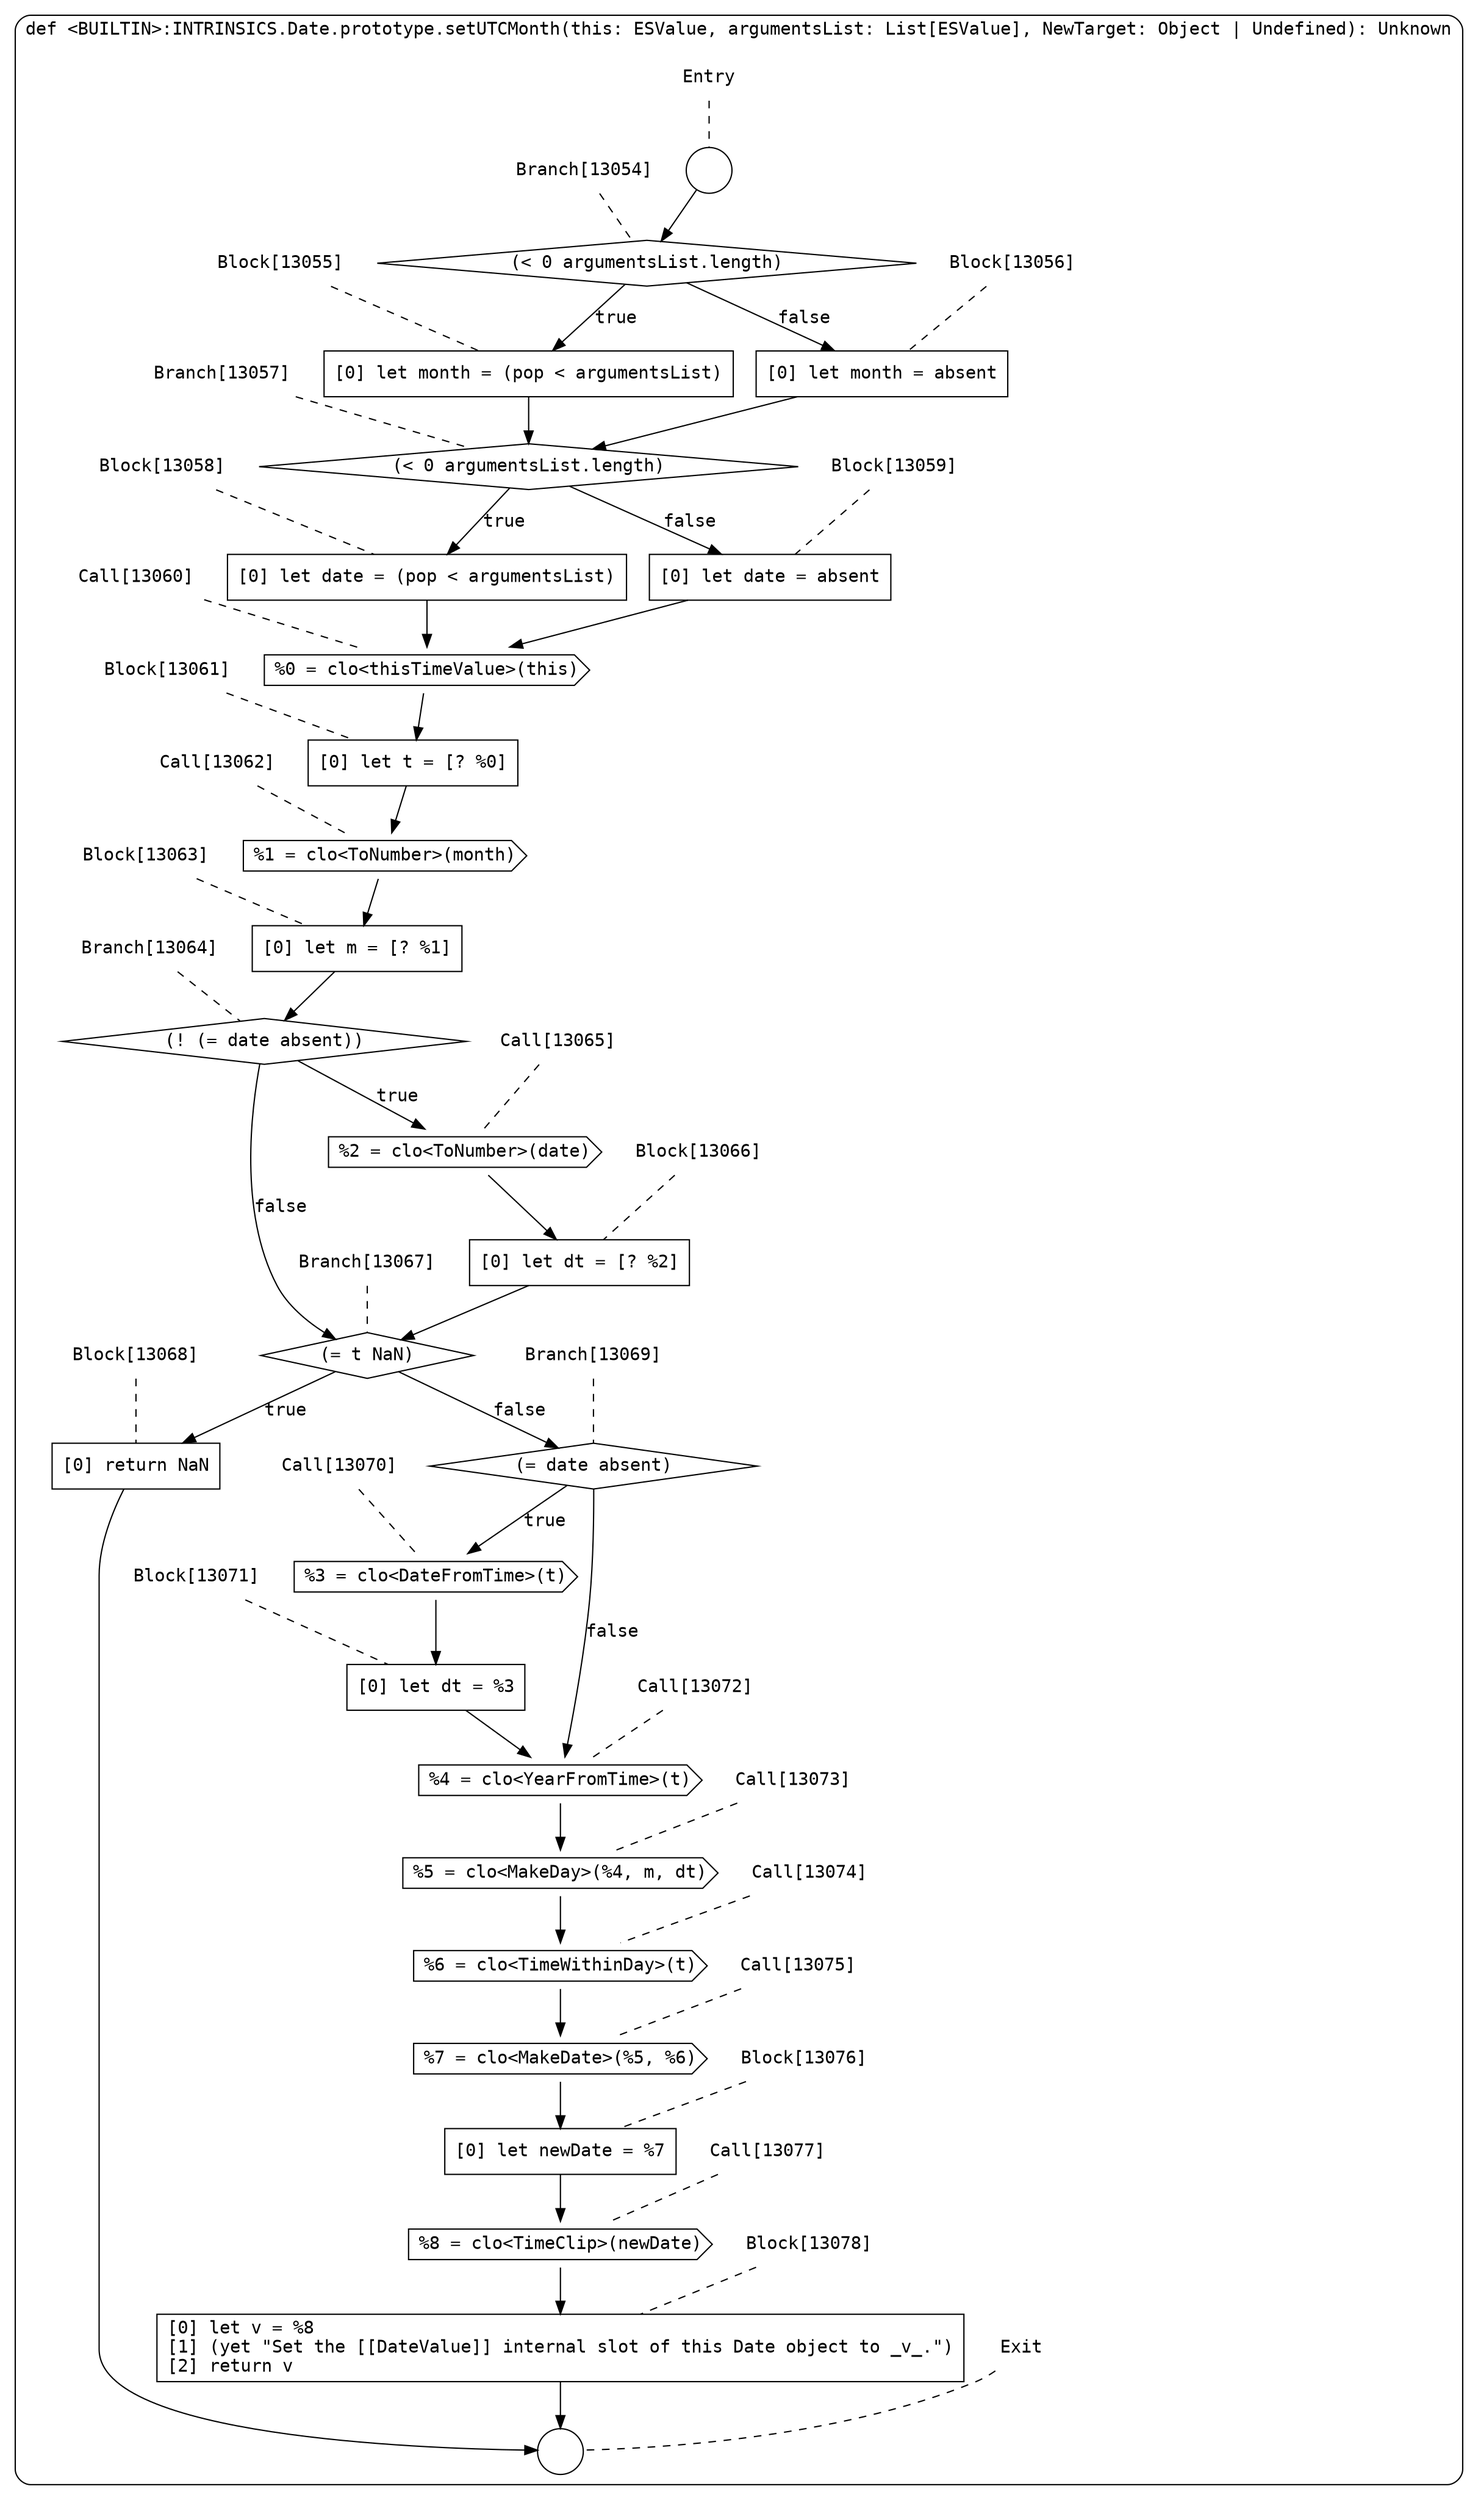 digraph {
  graph [fontname = "Consolas"]
  node [fontname = "Consolas"]
  edge [fontname = "Consolas"]
  subgraph cluster2150 {
    label = "def <BUILTIN>:INTRINSICS.Date.prototype.setUTCMonth(this: ESValue, argumentsList: List[ESValue], NewTarget: Object | Undefined): Unknown"
    style = rounded
    cluster2150_entry_name [shape=none, label=<<font color="black">Entry</font>>]
    cluster2150_entry_name -> cluster2150_entry [arrowhead=none, color="black", style=dashed]
    cluster2150_entry [shape=circle label=" " color="black" fillcolor="white" style=filled]
    cluster2150_entry -> node13054 [color="black"]
    cluster2150_exit_name [shape=none, label=<<font color="black">Exit</font>>]
    cluster2150_exit_name -> cluster2150_exit [arrowhead=none, color="black", style=dashed]
    cluster2150_exit [shape=circle label=" " color="black" fillcolor="white" style=filled]
    node13054_name [shape=none, label=<<font color="black">Branch[13054]</font>>]
    node13054_name -> node13054 [arrowhead=none, color="black", style=dashed]
    node13054 [shape=diamond, label=<<font color="black">(&lt; 0 argumentsList.length)</font>> color="black" fillcolor="white", style=filled]
    node13054 -> node13055 [label=<<font color="black">true</font>> color="black"]
    node13054 -> node13056 [label=<<font color="black">false</font>> color="black"]
    node13055_name [shape=none, label=<<font color="black">Block[13055]</font>>]
    node13055_name -> node13055 [arrowhead=none, color="black", style=dashed]
    node13055 [shape=box, label=<<font color="black">[0] let month = (pop &lt; argumentsList)<BR ALIGN="LEFT"/></font>> color="black" fillcolor="white", style=filled]
    node13055 -> node13057 [color="black"]
    node13056_name [shape=none, label=<<font color="black">Block[13056]</font>>]
    node13056_name -> node13056 [arrowhead=none, color="black", style=dashed]
    node13056 [shape=box, label=<<font color="black">[0] let month = absent<BR ALIGN="LEFT"/></font>> color="black" fillcolor="white", style=filled]
    node13056 -> node13057 [color="black"]
    node13057_name [shape=none, label=<<font color="black">Branch[13057]</font>>]
    node13057_name -> node13057 [arrowhead=none, color="black", style=dashed]
    node13057 [shape=diamond, label=<<font color="black">(&lt; 0 argumentsList.length)</font>> color="black" fillcolor="white", style=filled]
    node13057 -> node13058 [label=<<font color="black">true</font>> color="black"]
    node13057 -> node13059 [label=<<font color="black">false</font>> color="black"]
    node13058_name [shape=none, label=<<font color="black">Block[13058]</font>>]
    node13058_name -> node13058 [arrowhead=none, color="black", style=dashed]
    node13058 [shape=box, label=<<font color="black">[0] let date = (pop &lt; argumentsList)<BR ALIGN="LEFT"/></font>> color="black" fillcolor="white", style=filled]
    node13058 -> node13060 [color="black"]
    node13059_name [shape=none, label=<<font color="black">Block[13059]</font>>]
    node13059_name -> node13059 [arrowhead=none, color="black", style=dashed]
    node13059 [shape=box, label=<<font color="black">[0] let date = absent<BR ALIGN="LEFT"/></font>> color="black" fillcolor="white", style=filled]
    node13059 -> node13060 [color="black"]
    node13060_name [shape=none, label=<<font color="black">Call[13060]</font>>]
    node13060_name -> node13060 [arrowhead=none, color="black", style=dashed]
    node13060 [shape=cds, label=<<font color="black">%0 = clo&lt;thisTimeValue&gt;(this)</font>> color="black" fillcolor="white", style=filled]
    node13060 -> node13061 [color="black"]
    node13061_name [shape=none, label=<<font color="black">Block[13061]</font>>]
    node13061_name -> node13061 [arrowhead=none, color="black", style=dashed]
    node13061 [shape=box, label=<<font color="black">[0] let t = [? %0]<BR ALIGN="LEFT"/></font>> color="black" fillcolor="white", style=filled]
    node13061 -> node13062 [color="black"]
    node13062_name [shape=none, label=<<font color="black">Call[13062]</font>>]
    node13062_name -> node13062 [arrowhead=none, color="black", style=dashed]
    node13062 [shape=cds, label=<<font color="black">%1 = clo&lt;ToNumber&gt;(month)</font>> color="black" fillcolor="white", style=filled]
    node13062 -> node13063 [color="black"]
    node13063_name [shape=none, label=<<font color="black">Block[13063]</font>>]
    node13063_name -> node13063 [arrowhead=none, color="black", style=dashed]
    node13063 [shape=box, label=<<font color="black">[0] let m = [? %1]<BR ALIGN="LEFT"/></font>> color="black" fillcolor="white", style=filled]
    node13063 -> node13064 [color="black"]
    node13064_name [shape=none, label=<<font color="black">Branch[13064]</font>>]
    node13064_name -> node13064 [arrowhead=none, color="black", style=dashed]
    node13064 [shape=diamond, label=<<font color="black">(! (= date absent))</font>> color="black" fillcolor="white", style=filled]
    node13064 -> node13065 [label=<<font color="black">true</font>> color="black"]
    node13064 -> node13067 [label=<<font color="black">false</font>> color="black"]
    node13065_name [shape=none, label=<<font color="black">Call[13065]</font>>]
    node13065_name -> node13065 [arrowhead=none, color="black", style=dashed]
    node13065 [shape=cds, label=<<font color="black">%2 = clo&lt;ToNumber&gt;(date)</font>> color="black" fillcolor="white", style=filled]
    node13065 -> node13066 [color="black"]
    node13067_name [shape=none, label=<<font color="black">Branch[13067]</font>>]
    node13067_name -> node13067 [arrowhead=none, color="black", style=dashed]
    node13067 [shape=diamond, label=<<font color="black">(= t NaN)</font>> color="black" fillcolor="white", style=filled]
    node13067 -> node13068 [label=<<font color="black">true</font>> color="black"]
    node13067 -> node13069 [label=<<font color="black">false</font>> color="black"]
    node13066_name [shape=none, label=<<font color="black">Block[13066]</font>>]
    node13066_name -> node13066 [arrowhead=none, color="black", style=dashed]
    node13066 [shape=box, label=<<font color="black">[0] let dt = [? %2]<BR ALIGN="LEFT"/></font>> color="black" fillcolor="white", style=filled]
    node13066 -> node13067 [color="black"]
    node13068_name [shape=none, label=<<font color="black">Block[13068]</font>>]
    node13068_name -> node13068 [arrowhead=none, color="black", style=dashed]
    node13068 [shape=box, label=<<font color="black">[0] return NaN<BR ALIGN="LEFT"/></font>> color="black" fillcolor="white", style=filled]
    node13068 -> cluster2150_exit [color="black"]
    node13069_name [shape=none, label=<<font color="black">Branch[13069]</font>>]
    node13069_name -> node13069 [arrowhead=none, color="black", style=dashed]
    node13069 [shape=diamond, label=<<font color="black">(= date absent)</font>> color="black" fillcolor="white", style=filled]
    node13069 -> node13070 [label=<<font color="black">true</font>> color="black"]
    node13069 -> node13072 [label=<<font color="black">false</font>> color="black"]
    node13070_name [shape=none, label=<<font color="black">Call[13070]</font>>]
    node13070_name -> node13070 [arrowhead=none, color="black", style=dashed]
    node13070 [shape=cds, label=<<font color="black">%3 = clo&lt;DateFromTime&gt;(t)</font>> color="black" fillcolor="white", style=filled]
    node13070 -> node13071 [color="black"]
    node13072_name [shape=none, label=<<font color="black">Call[13072]</font>>]
    node13072_name -> node13072 [arrowhead=none, color="black", style=dashed]
    node13072 [shape=cds, label=<<font color="black">%4 = clo&lt;YearFromTime&gt;(t)</font>> color="black" fillcolor="white", style=filled]
    node13072 -> node13073 [color="black"]
    node13071_name [shape=none, label=<<font color="black">Block[13071]</font>>]
    node13071_name -> node13071 [arrowhead=none, color="black", style=dashed]
    node13071 [shape=box, label=<<font color="black">[0] let dt = %3<BR ALIGN="LEFT"/></font>> color="black" fillcolor="white", style=filled]
    node13071 -> node13072 [color="black"]
    node13073_name [shape=none, label=<<font color="black">Call[13073]</font>>]
    node13073_name -> node13073 [arrowhead=none, color="black", style=dashed]
    node13073 [shape=cds, label=<<font color="black">%5 = clo&lt;MakeDay&gt;(%4, m, dt)</font>> color="black" fillcolor="white", style=filled]
    node13073 -> node13074 [color="black"]
    node13074_name [shape=none, label=<<font color="black">Call[13074]</font>>]
    node13074_name -> node13074 [arrowhead=none, color="black", style=dashed]
    node13074 [shape=cds, label=<<font color="black">%6 = clo&lt;TimeWithinDay&gt;(t)</font>> color="black" fillcolor="white", style=filled]
    node13074 -> node13075 [color="black"]
    node13075_name [shape=none, label=<<font color="black">Call[13075]</font>>]
    node13075_name -> node13075 [arrowhead=none, color="black", style=dashed]
    node13075 [shape=cds, label=<<font color="black">%7 = clo&lt;MakeDate&gt;(%5, %6)</font>> color="black" fillcolor="white", style=filled]
    node13075 -> node13076 [color="black"]
    node13076_name [shape=none, label=<<font color="black">Block[13076]</font>>]
    node13076_name -> node13076 [arrowhead=none, color="black", style=dashed]
    node13076 [shape=box, label=<<font color="black">[0] let newDate = %7<BR ALIGN="LEFT"/></font>> color="black" fillcolor="white", style=filled]
    node13076 -> node13077 [color="black"]
    node13077_name [shape=none, label=<<font color="black">Call[13077]</font>>]
    node13077_name -> node13077 [arrowhead=none, color="black", style=dashed]
    node13077 [shape=cds, label=<<font color="black">%8 = clo&lt;TimeClip&gt;(newDate)</font>> color="black" fillcolor="white", style=filled]
    node13077 -> node13078 [color="black"]
    node13078_name [shape=none, label=<<font color="black">Block[13078]</font>>]
    node13078_name -> node13078 [arrowhead=none, color="black", style=dashed]
    node13078 [shape=box, label=<<font color="black">[0] let v = %8<BR ALIGN="LEFT"/>[1] (yet &quot;Set the [[DateValue]] internal slot of this Date object to _v_.&quot;)<BR ALIGN="LEFT"/>[2] return v<BR ALIGN="LEFT"/></font>> color="black" fillcolor="white", style=filled]
    node13078 -> cluster2150_exit [color="black"]
  }
}